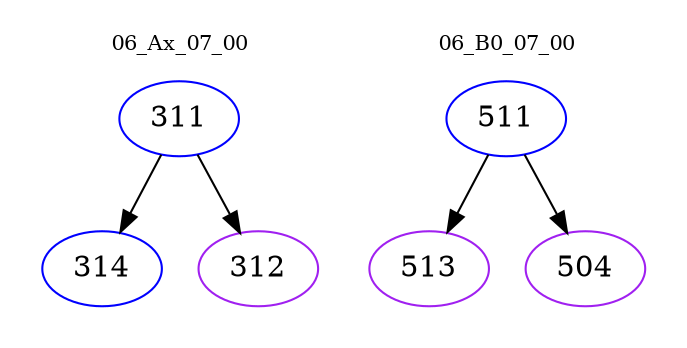 digraph{
subgraph cluster_0 {
color = white
label = "06_Ax_07_00";
fontsize=10;
T0_311 [label="311", color="blue"]
T0_311 -> T0_314 [color="black"]
T0_314 [label="314", color="blue"]
T0_311 -> T0_312 [color="black"]
T0_312 [label="312", color="purple"]
}
subgraph cluster_1 {
color = white
label = "06_B0_07_00";
fontsize=10;
T1_511 [label="511", color="blue"]
T1_511 -> T1_513 [color="black"]
T1_513 [label="513", color="purple"]
T1_511 -> T1_504 [color="black"]
T1_504 [label="504", color="purple"]
}
}

